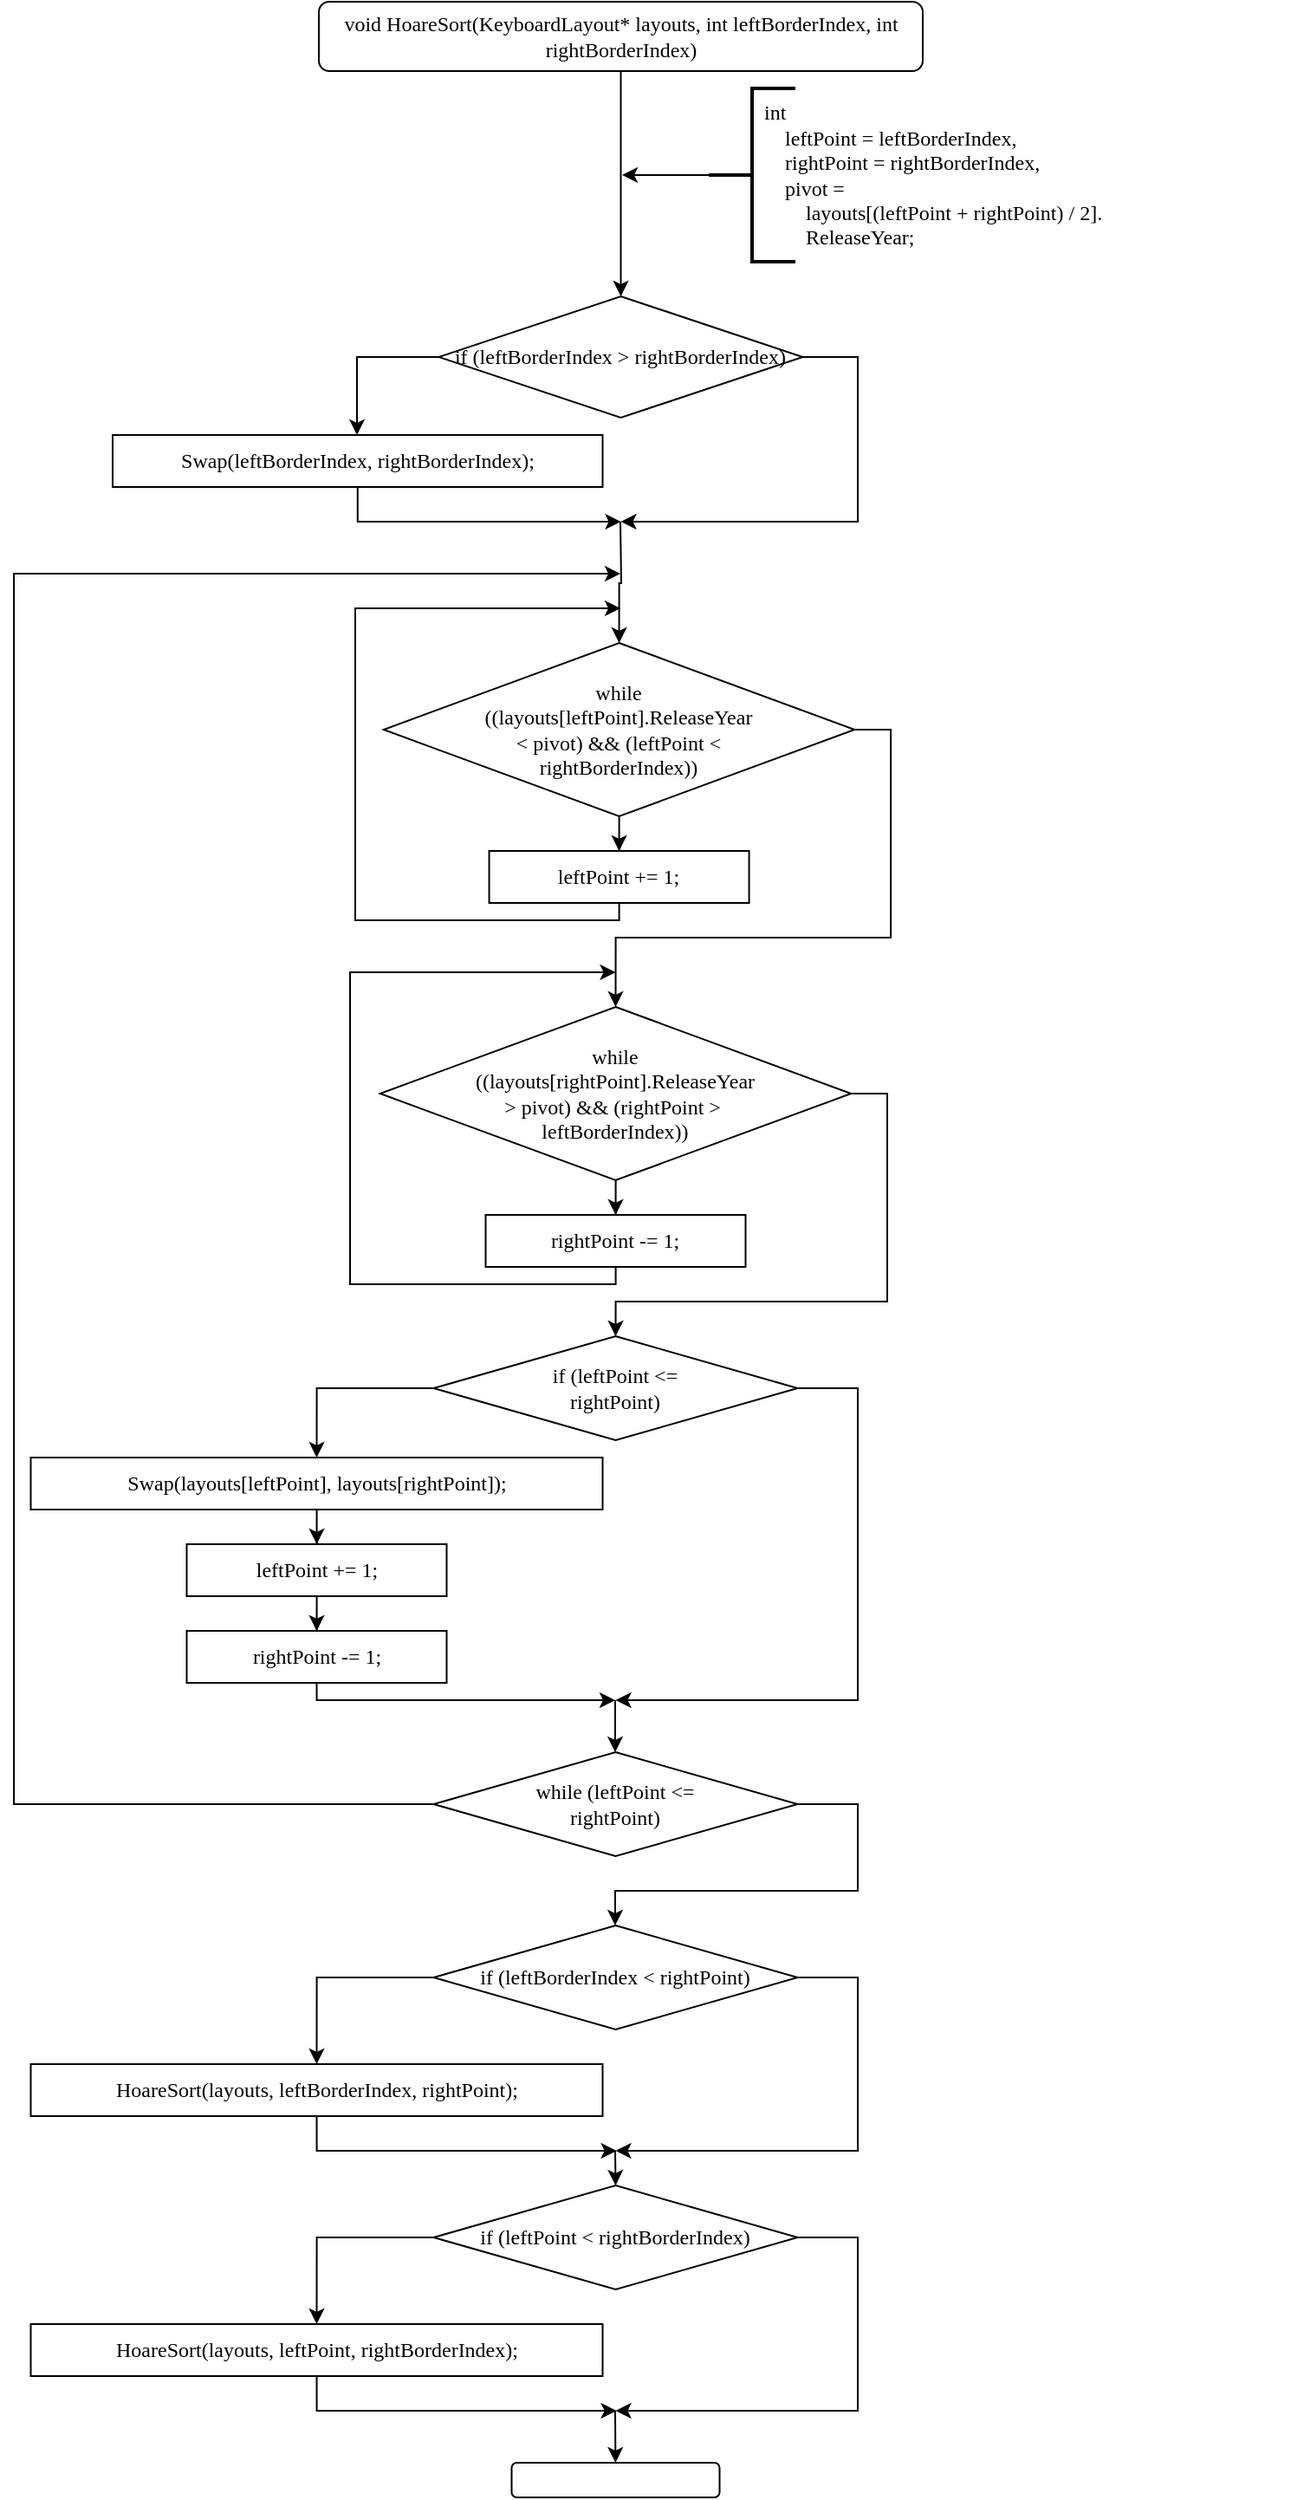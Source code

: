 <mxfile version="14.2.9" type="device"><diagram id="uS1OKLugxj5R2cQpgRTp" name="Page-1"><mxGraphModel dx="813" dy="441" grid="1" gridSize="10" guides="1" tooltips="1" connect="1" arrows="1" fold="1" page="1" pageScale="1" pageWidth="827" pageHeight="1169" math="0" shadow="0"><root><mxCell id="0"/><mxCell id="1" parent="0"/><mxCell id="w9-7q17S4xn5awbJXBEH-2" style="edgeStyle=orthogonalEdgeStyle;rounded=0;orthogonalLoop=1;jettySize=auto;html=1;entryX=0.5;entryY=0;entryDx=0;entryDy=0;" edge="1" parent="1" source="w9-7q17S4xn5awbJXBEH-1" target="w9-7q17S4xn5awbJXBEH-11"><mxGeometry relative="1" as="geometry"><mxPoint x="413.25" y="210" as="targetPoint"/></mxGeometry></mxCell><mxCell id="w9-7q17S4xn5awbJXBEH-1" value="void HoareSort(KeyboardLayout* layouts, int leftBorderIndex, int rightBorderIndex)" style="rounded=1;whiteSpace=wrap;html=1;fontFamily=Consolas;" vertex="1" parent="1"><mxGeometry x="239" y="40" width="348.5" height="40" as="geometry"/></mxCell><mxCell id="w9-7q17S4xn5awbJXBEH-10" style="edgeStyle=orthogonalEdgeStyle;rounded=0;orthogonalLoop=1;jettySize=auto;html=1;" edge="1" parent="1" source="w9-7q17S4xn5awbJXBEH-3"><mxGeometry relative="1" as="geometry"><mxPoint x="414" y="140" as="targetPoint"/></mxGeometry></mxCell><mxCell id="w9-7q17S4xn5awbJXBEH-3" value="" style="strokeWidth=2;html=1;shape=mxgraph.flowchart.annotation_2;align=left;labelPosition=right;pointerEvents=1;" vertex="1" parent="1"><mxGeometry x="464" y="90" width="50" height="100" as="geometry"/></mxCell><mxCell id="w9-7q17S4xn5awbJXBEH-4" value="&lt;div&gt;int&lt;/div&gt;&lt;div&gt;&amp;nbsp; &amp;nbsp; leftPoint = leftBorderIndex,&lt;/div&gt;&lt;div&gt;&amp;nbsp; &amp;nbsp; rightPoint = rightBorderIndex,&lt;/div&gt;&lt;div&gt;&amp;nbsp; &amp;nbsp; pivot =&amp;nbsp;&lt;/div&gt;&lt;div&gt;&amp;nbsp; &amp;nbsp; &amp;nbsp; &amp;nbsp; layouts[(leftPoint + rightPoint) / 2].&lt;/div&gt;&lt;div&gt;&amp;nbsp; &amp;nbsp; &amp;nbsp; &amp;nbsp; ReleaseYear;&lt;/div&gt;" style="text;html=1;strokeColor=none;fillColor=none;align=left;verticalAlign=middle;whiteSpace=wrap;rounded=0;fontFamily=consolas;" vertex="1" parent="1"><mxGeometry x="494" y="95" width="312.5" height="90" as="geometry"/></mxCell><mxCell id="w9-7q17S4xn5awbJXBEH-13" style="edgeStyle=orthogonalEdgeStyle;rounded=0;orthogonalLoop=1;jettySize=auto;html=1;fontFamily=consolas;entryX=0.5;entryY=0;entryDx=0;entryDy=0;" edge="1" parent="1" source="w9-7q17S4xn5awbJXBEH-11" target="w9-7q17S4xn5awbJXBEH-12"><mxGeometry relative="1" as="geometry"><Array as="points"><mxPoint x="261" y="245"/><mxPoint x="261" y="290"/></Array></mxGeometry></mxCell><mxCell id="w9-7q17S4xn5awbJXBEH-15" style="edgeStyle=orthogonalEdgeStyle;rounded=0;orthogonalLoop=1;jettySize=auto;html=1;fontFamily=consolas;exitX=0.5;exitY=1;exitDx=0;exitDy=0;" edge="1" parent="1" source="w9-7q17S4xn5awbJXBEH-12"><mxGeometry relative="1" as="geometry"><mxPoint x="413.25" y="340" as="targetPoint"/><Array as="points"><mxPoint x="261" y="340"/></Array></mxGeometry></mxCell><mxCell id="w9-7q17S4xn5awbJXBEH-16" style="edgeStyle=orthogonalEdgeStyle;rounded=0;orthogonalLoop=1;jettySize=auto;html=1;fontFamily=consolas;" edge="1" parent="1" source="w9-7q17S4xn5awbJXBEH-11"><mxGeometry relative="1" as="geometry"><mxPoint x="413.25" y="340" as="targetPoint"/><Array as="points"><mxPoint x="550" y="245"/><mxPoint x="550" y="340"/></Array></mxGeometry></mxCell><mxCell id="w9-7q17S4xn5awbJXBEH-18" style="edgeStyle=orthogonalEdgeStyle;rounded=0;orthogonalLoop=1;jettySize=auto;html=1;fontFamily=consolas;entryX=0.5;entryY=0;entryDx=0;entryDy=0;" edge="1" parent="1" target="w9-7q17S4xn5awbJXBEH-19"><mxGeometry relative="1" as="geometry"><mxPoint x="413" y="370" as="targetPoint"/><mxPoint x="413" y="340" as="sourcePoint"/></mxGeometry></mxCell><mxCell id="w9-7q17S4xn5awbJXBEH-11" value="if (leftBorderIndex &amp;gt; rightBorderIndex)" style="rhombus;whiteSpace=wrap;html=1;align=center;fontFamily=consolas;" vertex="1" parent="1"><mxGeometry x="308.25" y="210" width="210" height="70" as="geometry"/></mxCell><mxCell id="w9-7q17S4xn5awbJXBEH-12" value="Swap(leftBorderIndex, rightBorderIndex);" style="rounded=0;whiteSpace=wrap;html=1;fontFamily=Consolas;align=center;" vertex="1" parent="1"><mxGeometry x="120" y="290" width="282.75" height="30" as="geometry"/></mxCell><mxCell id="w9-7q17S4xn5awbJXBEH-22" style="edgeStyle=orthogonalEdgeStyle;rounded=0;orthogonalLoop=1;jettySize=auto;html=1;entryX=0.5;entryY=0;entryDx=0;entryDy=0;fontFamily=consolas;" edge="1" parent="1" source="w9-7q17S4xn5awbJXBEH-19" target="w9-7q17S4xn5awbJXBEH-21"><mxGeometry relative="1" as="geometry"/></mxCell><mxCell id="w9-7q17S4xn5awbJXBEH-24" style="edgeStyle=orthogonalEdgeStyle;rounded=0;orthogonalLoop=1;jettySize=auto;html=1;fontFamily=consolas;entryX=0.5;entryY=0;entryDx=0;entryDy=0;" edge="1" parent="1" source="w9-7q17S4xn5awbJXBEH-19" target="w9-7q17S4xn5awbJXBEH-26"><mxGeometry relative="1" as="geometry"><mxPoint x="412.285" y="580" as="targetPoint"/><Array as="points"><mxPoint x="569.03" y="460"/><mxPoint x="569.03" y="580"/><mxPoint x="410.03" y="580"/></Array></mxGeometry></mxCell><mxCell id="w9-7q17S4xn5awbJXBEH-19" value="while &lt;br&gt;((layouts[leftPoint].ReleaseYear &lt;br&gt;&amp;lt; pivot) &amp;amp;&amp;amp; (leftPoint &amp;lt; &lt;br&gt;rightBorderIndex))" style="rhombus;whiteSpace=wrap;html=1;align=center;fontFamily=consolas;" vertex="1" parent="1"><mxGeometry x="276.41" y="410" width="271.75" height="100" as="geometry"/></mxCell><mxCell id="w9-7q17S4xn5awbJXBEH-23" style="edgeStyle=orthogonalEdgeStyle;rounded=0;orthogonalLoop=1;jettySize=auto;html=1;fontFamily=consolas;" edge="1" parent="1" source="w9-7q17S4xn5awbJXBEH-21"><mxGeometry relative="1" as="geometry"><mxPoint x="413" y="390" as="targetPoint"/><Array as="points"><mxPoint x="412" y="570"/><mxPoint x="260" y="570"/><mxPoint x="260" y="390"/></Array></mxGeometry></mxCell><mxCell id="w9-7q17S4xn5awbJXBEH-21" value="leftPoint += 1;" style="rounded=0;whiteSpace=wrap;html=1;fontFamily=Consolas;align=center;" vertex="1" parent="1"><mxGeometry x="337.28" y="530" width="150" height="30" as="geometry"/></mxCell><mxCell id="w9-7q17S4xn5awbJXBEH-25" style="edgeStyle=orthogonalEdgeStyle;rounded=0;orthogonalLoop=1;jettySize=auto;html=1;fontFamily=consolas;entryX=0.5;entryY=0;entryDx=0;entryDy=0;" edge="1" parent="1" source="w9-7q17S4xn5awbJXBEH-26" target="w9-7q17S4xn5awbJXBEH-29"><mxGeometry relative="1" as="geometry"><mxPoint x="410.255" y="790" as="targetPoint"/><Array as="points"><mxPoint x="567" y="670"/><mxPoint x="567" y="790"/><mxPoint x="410" y="790"/></Array></mxGeometry></mxCell><mxCell id="w9-7q17S4xn5awbJXBEH-32" style="edgeStyle=orthogonalEdgeStyle;rounded=0;orthogonalLoop=1;jettySize=auto;html=1;entryX=0.5;entryY=0;entryDx=0;entryDy=0;fontFamily=consolas;" edge="1" parent="1" source="w9-7q17S4xn5awbJXBEH-26" target="w9-7q17S4xn5awbJXBEH-28"><mxGeometry relative="1" as="geometry"/></mxCell><mxCell id="w9-7q17S4xn5awbJXBEH-26" value="while &lt;br&gt;((layouts[rightPoint].ReleaseYear &lt;br&gt;&amp;gt; pivot) &amp;amp;&amp;amp; (rightPoint &amp;gt;&amp;nbsp;&lt;br&gt;leftBorderIndex))" style="rhombus;whiteSpace=wrap;html=1;align=center;fontFamily=consolas;" vertex="1" parent="1"><mxGeometry x="274.38" y="620" width="271.75" height="100" as="geometry"/></mxCell><mxCell id="w9-7q17S4xn5awbJXBEH-27" style="edgeStyle=orthogonalEdgeStyle;rounded=0;orthogonalLoop=1;jettySize=auto;html=1;fontFamily=consolas;" edge="1" parent="1" source="w9-7q17S4xn5awbJXBEH-28"><mxGeometry relative="1" as="geometry"><mxPoint x="410.25" y="600" as="targetPoint"/><Array as="points"><mxPoint x="410" y="780"/><mxPoint x="257" y="780"/><mxPoint x="257" y="600"/></Array></mxGeometry></mxCell><mxCell id="w9-7q17S4xn5awbJXBEH-28" value="rightPoint -= 1;" style="rounded=0;whiteSpace=wrap;html=1;fontFamily=Consolas;align=center;" vertex="1" parent="1"><mxGeometry x="335.25" y="740" width="150" height="30" as="geometry"/></mxCell><mxCell id="w9-7q17S4xn5awbJXBEH-33" style="edgeStyle=orthogonalEdgeStyle;rounded=0;orthogonalLoop=1;jettySize=auto;html=1;entryX=0.5;entryY=0;entryDx=0;entryDy=0;fontFamily=consolas;" edge="1" parent="1" source="w9-7q17S4xn5awbJXBEH-29" target="w9-7q17S4xn5awbJXBEH-31"><mxGeometry relative="1" as="geometry"><Array as="points"><mxPoint x="238" y="840"/></Array></mxGeometry></mxCell><mxCell id="w9-7q17S4xn5awbJXBEH-38" style="edgeStyle=orthogonalEdgeStyle;rounded=0;orthogonalLoop=1;jettySize=auto;html=1;fontFamily=consolas;exitX=0.5;exitY=1;exitDx=0;exitDy=0;" edge="1" parent="1" source="w9-7q17S4xn5awbJXBEH-34"><mxGeometry relative="1" as="geometry"><mxPoint x="410" y="1020" as="targetPoint"/><Array as="points"><mxPoint x="238" y="1020"/><mxPoint x="410" y="1020"/></Array></mxGeometry></mxCell><mxCell id="w9-7q17S4xn5awbJXBEH-39" style="edgeStyle=orthogonalEdgeStyle;rounded=0;orthogonalLoop=1;jettySize=auto;html=1;fontFamily=consolas;" edge="1" parent="1" source="w9-7q17S4xn5awbJXBEH-29"><mxGeometry relative="1" as="geometry"><mxPoint x="410.25" y="1020" as="targetPoint"/><Array as="points"><mxPoint x="550" y="840"/><mxPoint x="550" y="1020"/></Array></mxGeometry></mxCell><mxCell id="w9-7q17S4xn5awbJXBEH-29" value="if (leftPoint &amp;lt;= &lt;br&gt;rightPoint)" style="rhombus;whiteSpace=wrap;html=1;align=center;fontFamily=consolas;" vertex="1" parent="1"><mxGeometry x="305.25" y="810" width="210" height="60" as="geometry"/></mxCell><mxCell id="w9-7q17S4xn5awbJXBEH-36" style="edgeStyle=orthogonalEdgeStyle;rounded=0;orthogonalLoop=1;jettySize=auto;html=1;entryX=0.5;entryY=0;entryDx=0;entryDy=0;fontFamily=consolas;" edge="1" parent="1" source="w9-7q17S4xn5awbJXBEH-31" target="w9-7q17S4xn5awbJXBEH-35"><mxGeometry relative="1" as="geometry"/></mxCell><mxCell id="w9-7q17S4xn5awbJXBEH-31" value="Swap(layouts[leftPoint], layouts[rightPoint]);" style="rounded=0;whiteSpace=wrap;html=1;fontFamily=Consolas;align=center;" vertex="1" parent="1"><mxGeometry x="72.75" y="880" width="330" height="30" as="geometry"/></mxCell><mxCell id="w9-7q17S4xn5awbJXBEH-34" value="rightPoint -= 1;" style="rounded=0;whiteSpace=wrap;html=1;fontFamily=Consolas;align=center;" vertex="1" parent="1"><mxGeometry x="162.75" y="980" width="150" height="30" as="geometry"/></mxCell><mxCell id="w9-7q17S4xn5awbJXBEH-37" style="edgeStyle=orthogonalEdgeStyle;rounded=0;orthogonalLoop=1;jettySize=auto;html=1;entryX=0.5;entryY=0;entryDx=0;entryDy=0;fontFamily=consolas;" edge="1" parent="1" source="w9-7q17S4xn5awbJXBEH-35" target="w9-7q17S4xn5awbJXBEH-34"><mxGeometry relative="1" as="geometry"/></mxCell><mxCell id="w9-7q17S4xn5awbJXBEH-35" value="leftPoint += 1;" style="rounded=0;whiteSpace=wrap;html=1;fontFamily=Consolas;align=center;" vertex="1" parent="1"><mxGeometry x="162.75" y="930" width="150" height="30" as="geometry"/></mxCell><mxCell id="w9-7q17S4xn5awbJXBEH-40" value="" style="endArrow=classic;html=1;fontFamily=consolas;" edge="1" parent="1"><mxGeometry width="50" height="50" relative="1" as="geometry"><mxPoint x="410" y="1020" as="sourcePoint"/><mxPoint x="410" y="1050" as="targetPoint"/></mxGeometry></mxCell><mxCell id="w9-7q17S4xn5awbJXBEH-42" style="edgeStyle=orthogonalEdgeStyle;rounded=0;orthogonalLoop=1;jettySize=auto;html=1;fontFamily=consolas;" edge="1" parent="1"><mxGeometry relative="1" as="geometry"><mxPoint x="413" y="370" as="targetPoint"/><mxPoint x="308.35" y="1080.029" as="sourcePoint"/><Array as="points"><mxPoint x="63" y="1080"/><mxPoint x="63" y="370"/></Array></mxGeometry></mxCell><mxCell id="w9-7q17S4xn5awbJXBEH-43" style="edgeStyle=orthogonalEdgeStyle;rounded=0;orthogonalLoop=1;jettySize=auto;html=1;fontFamily=consolas;" edge="1" parent="1" source="w9-7q17S4xn5awbJXBEH-41"><mxGeometry relative="1" as="geometry"><mxPoint x="410" y="1150" as="targetPoint"/><Array as="points"><mxPoint x="550" y="1080"/><mxPoint x="550" y="1130"/><mxPoint x="410" y="1130"/></Array></mxGeometry></mxCell><mxCell id="w9-7q17S4xn5awbJXBEH-41" value="while (leftPoint &amp;lt;= &lt;br&gt;rightPoint)" style="rhombus;whiteSpace=wrap;html=1;align=center;fontFamily=consolas;" vertex="1" parent="1"><mxGeometry x="305.25" y="1050" width="210" height="60" as="geometry"/></mxCell><mxCell id="w9-7q17S4xn5awbJXBEH-46" style="edgeStyle=orthogonalEdgeStyle;rounded=0;orthogonalLoop=1;jettySize=auto;html=1;entryX=0.5;entryY=0;entryDx=0;entryDy=0;fontFamily=consolas;" edge="1" parent="1" source="w9-7q17S4xn5awbJXBEH-44" target="w9-7q17S4xn5awbJXBEH-45"><mxGeometry relative="1" as="geometry"><Array as="points"><mxPoint x="238" y="1180"/></Array></mxGeometry></mxCell><mxCell id="w9-7q17S4xn5awbJXBEH-47" style="edgeStyle=orthogonalEdgeStyle;rounded=0;orthogonalLoop=1;jettySize=auto;html=1;fontFamily=consolas;exitX=0.5;exitY=1;exitDx=0;exitDy=0;" edge="1" parent="1" source="w9-7q17S4xn5awbJXBEH-45"><mxGeometry relative="1" as="geometry"><mxPoint x="410.25" y="1280" as="targetPoint"/></mxGeometry></mxCell><mxCell id="w9-7q17S4xn5awbJXBEH-48" style="edgeStyle=orthogonalEdgeStyle;rounded=0;orthogonalLoop=1;jettySize=auto;html=1;fontFamily=consolas;" edge="1" parent="1" source="w9-7q17S4xn5awbJXBEH-44"><mxGeometry relative="1" as="geometry"><mxPoint x="410.25" y="1280" as="targetPoint"/><Array as="points"><mxPoint x="550" y="1180"/><mxPoint x="550" y="1280"/></Array></mxGeometry></mxCell><mxCell id="w9-7q17S4xn5awbJXBEH-44" value="if (leftBorderIndex &amp;lt; rightPoint)" style="rhombus;whiteSpace=wrap;html=1;align=center;fontFamily=consolas;" vertex="1" parent="1"><mxGeometry x="305.25" y="1150" width="210" height="60" as="geometry"/></mxCell><mxCell id="w9-7q17S4xn5awbJXBEH-45" value="HoareSort(layouts, leftBorderIndex, rightPoint);" style="rounded=0;whiteSpace=wrap;html=1;fontFamily=Consolas;align=center;" vertex="1" parent="1"><mxGeometry x="72.75" y="1230" width="330" height="30" as="geometry"/></mxCell><mxCell id="w9-7q17S4xn5awbJXBEH-49" style="edgeStyle=orthogonalEdgeStyle;rounded=0;orthogonalLoop=1;jettySize=auto;html=1;entryX=0.5;entryY=0;entryDx=0;entryDy=0;fontFamily=consolas;" edge="1" parent="1" source="w9-7q17S4xn5awbJXBEH-52" target="w9-7q17S4xn5awbJXBEH-53"><mxGeometry relative="1" as="geometry"><Array as="points"><mxPoint x="238" y="1330"/></Array></mxGeometry></mxCell><mxCell id="w9-7q17S4xn5awbJXBEH-50" style="edgeStyle=orthogonalEdgeStyle;rounded=0;orthogonalLoop=1;jettySize=auto;html=1;fontFamily=consolas;exitX=0.5;exitY=1;exitDx=0;exitDy=0;" edge="1" parent="1" source="w9-7q17S4xn5awbJXBEH-53"><mxGeometry relative="1" as="geometry"><mxPoint x="410.25" y="1430" as="targetPoint"/></mxGeometry></mxCell><mxCell id="w9-7q17S4xn5awbJXBEH-51" style="edgeStyle=orthogonalEdgeStyle;rounded=0;orthogonalLoop=1;jettySize=auto;html=1;fontFamily=consolas;" edge="1" parent="1" source="w9-7q17S4xn5awbJXBEH-52"><mxGeometry relative="1" as="geometry"><mxPoint x="410.25" y="1430" as="targetPoint"/><Array as="points"><mxPoint x="550" y="1330"/><mxPoint x="550" y="1430"/></Array></mxGeometry></mxCell><mxCell id="w9-7q17S4xn5awbJXBEH-52" value="if (leftPoint &amp;lt; rightBorderIndex)" style="rhombus;whiteSpace=wrap;html=1;align=center;fontFamily=consolas;" vertex="1" parent="1"><mxGeometry x="305.25" y="1300" width="210" height="60" as="geometry"/></mxCell><mxCell id="w9-7q17S4xn5awbJXBEH-53" value="HoareSort(layouts, leftPoint, rightBorderIndex);" style="rounded=0;whiteSpace=wrap;html=1;fontFamily=Consolas;align=center;" vertex="1" parent="1"><mxGeometry x="72.75" y="1380" width="330" height="30" as="geometry"/></mxCell><mxCell id="w9-7q17S4xn5awbJXBEH-54" value="" style="endArrow=classic;html=1;fontFamily=consolas;entryX=0.5;entryY=0;entryDx=0;entryDy=0;" edge="1" parent="1" target="w9-7q17S4xn5awbJXBEH-52"><mxGeometry width="50" height="50" relative="1" as="geometry"><mxPoint x="410" y="1280" as="sourcePoint"/><mxPoint x="470" y="1290" as="targetPoint"/></mxGeometry></mxCell><mxCell id="w9-7q17S4xn5awbJXBEH-55" value="" style="endArrow=classic;html=1;fontFamily=consolas;" edge="1" parent="1" target="w9-7q17S4xn5awbJXBEH-56"><mxGeometry width="50" height="50" relative="1" as="geometry"><mxPoint x="410" y="1430" as="sourcePoint"/><mxPoint x="410" y="1470" as="targetPoint"/></mxGeometry></mxCell><mxCell id="w9-7q17S4xn5awbJXBEH-56" value="" style="rounded=1;whiteSpace=wrap;html=1;" vertex="1" parent="1"><mxGeometry x="350.25" y="1460" width="120" height="20" as="geometry"/></mxCell></root></mxGraphModel></diagram></mxfile>